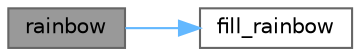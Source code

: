 digraph "rainbow"
{
 // LATEX_PDF_SIZE
  bgcolor="transparent";
  edge [fontname=Helvetica,fontsize=10,labelfontname=Helvetica,labelfontsize=10];
  node [fontname=Helvetica,fontsize=10,shape=box,height=0.2,width=0.4];
  rankdir="LR";
  Node1 [id="Node000001",label="rainbow",height=0.2,width=0.4,color="gray40", fillcolor="grey60", style="filled", fontcolor="black",tooltip=" "];
  Node1 -> Node2 [id="edge1_Node000001_Node000002",color="steelblue1",style="solid",tooltip=" "];
  Node2 [id="Node000002",label="fill_rainbow",height=0.2,width=0.4,color="grey40", fillcolor="white", style="filled",URL="$da/de3/group___color_fills.html#ga0fef54ded2e4748869f1796603433b6b",tooltip="Fill a range of LEDs with a rainbow of colors."];
}
